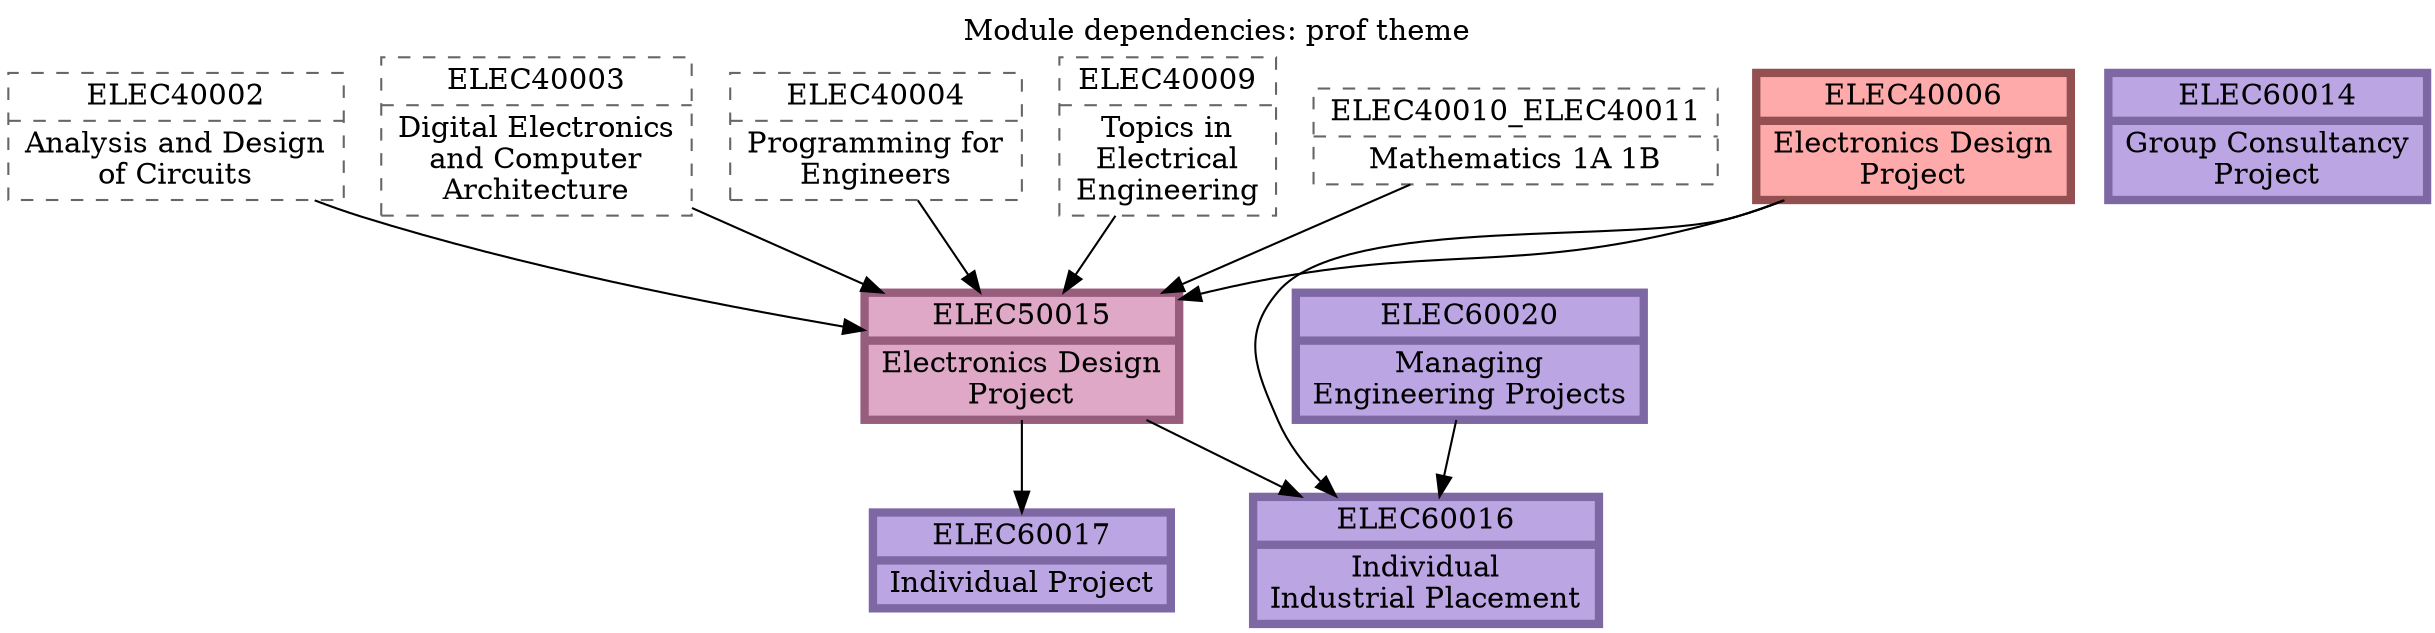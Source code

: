// This is an auto-generated file. Don't edit this file; edit `modules.yml` instead.

digraph G {
  graph[root="root"];
  node[shape="record", style="filled"];

  node[color="#945050", fillcolor="#ffaaaa", penwidth=4, style="filled"];

  ELEC40006 [label="{ELEC40006 | Electronics Design\nProject}"];


  node[penwidth=1];


  node[color="#666666", fillcolor="#dddddd", style="dashed"];

  ELEC40002 [label="{ELEC40002 | Analysis and Design\nof Circuits}"];

  ELEC40003 [label="{ELEC40003 | Digital Electronics\nand Computer\nArchitecture}"];

  ELEC40004 [label="{ELEC40004 | Programming for\nEngineers}"];

  ELEC40009 [label="{ELEC40009 | Topics in\nElectrical\nEngineering}"];

  ELEC40010_ELEC40011 [label="{ELEC40010_ELEC40011 | Mathematics 1A 1B}"];

  node[color="#985d7d", fillcolor="#dea8c6", penwidth=4, style="filled"];

  ELEC50015 [label="{ELEC50015 | Electronics Design\nProject}"];
  ELEC40002 -> ELEC50015;
  ELEC40003 -> ELEC50015;
  ELEC40004 -> ELEC50015;
  ELEC40006 -> ELEC50015;
  ELEC40009 -> ELEC50015;
  ELEC40010_ELEC40011 -> ELEC50015;


  node[penwidth=1];


  node[color="#666666", fillcolor="#dddddd", style="dashed"];

  node[color="#7e68a4", fillcolor="#bba5e3", penwidth=4, style="filled"];

  ELEC60014 [label="{ELEC60014 | Group Consultancy\nProject}"];

  ELEC60016 [label="{ELEC60016 | Individual\nIndustrial Placement}"];
  ELEC40006 -> ELEC60016 [weight=0];
  ELEC50015 -> ELEC60016;
  ELEC60020 -> ELEC60016;

  ELEC60017 [label="{ELEC60017 | Individual Project}"];
  ELEC50015 -> ELEC60017;


  node[penwidth=1];


  node[color="#666666", fillcolor="#dddddd", style="dashed"];

  ELEC60020 [label="{ELEC60020 | Managing\nEngineering Projects}"];

  node[color="#4d5395", fillcolor="#9aa3ff", penwidth=4, style="filled"];


  node[penwidth=1];


  node[color="#666666", fillcolor="#dddddd", style="dashed"];

  // title
  labelloc="t";
  label="Module dependencies: prof theme";
}
